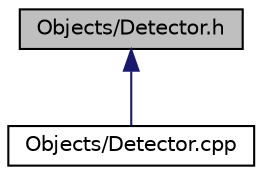 digraph "Objects/Detector.h"
{
 // LATEX_PDF_SIZE
  edge [fontname="Helvetica",fontsize="10",labelfontname="Helvetica",labelfontsize="10"];
  node [fontname="Helvetica",fontsize="10",shape=record];
  Node1 [label="Objects/Detector.h",height=0.2,width=0.4,color="black", fillcolor="grey75", style="filled", fontcolor="black",tooltip="Header file containing the declaration of references needed in the Detector class."];
  Node1 -> Node2 [dir="back",color="midnightblue",fontsize="10",style="solid"];
  Node2 [label="Objects/Detector.cpp",height=0.2,width=0.4,color="black", fillcolor="white", style="filled",URL="$Detector_8cpp.html",tooltip="Header file containing the declaration of the Detector class."];
}
